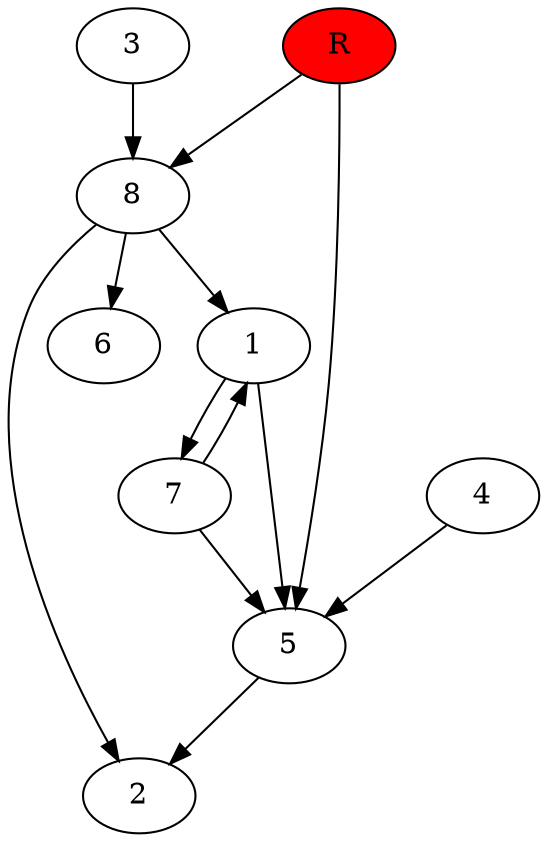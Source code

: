 digraph prb23079 {
	1
	2
	3
	4
	5
	6
	7
	8
	R [fillcolor="#ff0000" style=filled]
	1 -> 5
	1 -> 7
	3 -> 8
	4 -> 5
	5 -> 2
	7 -> 1
	7 -> 5
	8 -> 1
	8 -> 2
	8 -> 6
	R -> 5
	R -> 8
}
